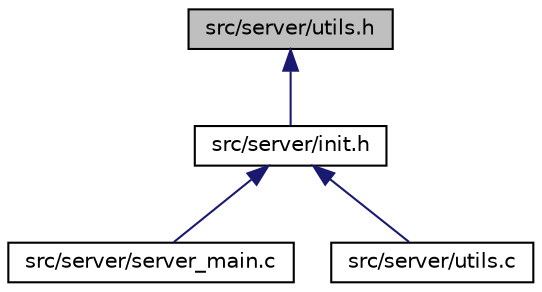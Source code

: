 digraph "src/server/utils.h"
{
 // LATEX_PDF_SIZE
  edge [fontname="Helvetica",fontsize="10",labelfontname="Helvetica",labelfontsize="10"];
  node [fontname="Helvetica",fontsize="10",shape=record];
  Node1 [label="src/server/utils.h",height=0.2,width=0.4,color="black", fillcolor="grey75", style="filled", fontcolor="black",tooltip="Header de utils.c."];
  Node1 -> Node2 [dir="back",color="midnightblue",fontsize="10",style="solid",fontname="Helvetica"];
  Node2 [label="src/server/init.h",height=0.2,width=0.4,color="black", fillcolor="white", style="filled",URL="$init_8h.html",tooltip="Header de init.c."];
  Node2 -> Node3 [dir="back",color="midnightblue",fontsize="10",style="solid",fontname="Helvetica"];
  Node3 [label="src/server/server_main.c",height=0.2,width=0.4,color="black", fillcolor="white", style="filled",URL="$server__main_8c.html",tooltip="Fonction principale du serveur."];
  Node2 -> Node4 [dir="back",color="midnightblue",fontsize="10",style="solid",fontname="Helvetica"];
  Node4 [label="src/server/utils.c",height=0.2,width=0.4,color="black", fillcolor="white", style="filled",URL="$utils_8c.html",tooltip="Fonctions d'initialisation pour les sockets."];
}
